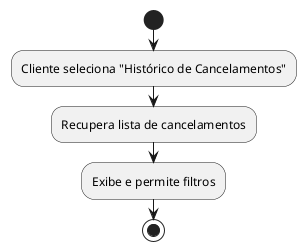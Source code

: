 @startuml case15
start
:Cliente seleciona "Histórico de Cancelamentos";
:Recupera lista de cancelamentos;
:Exibe e permite filtros;
stop
@enduml